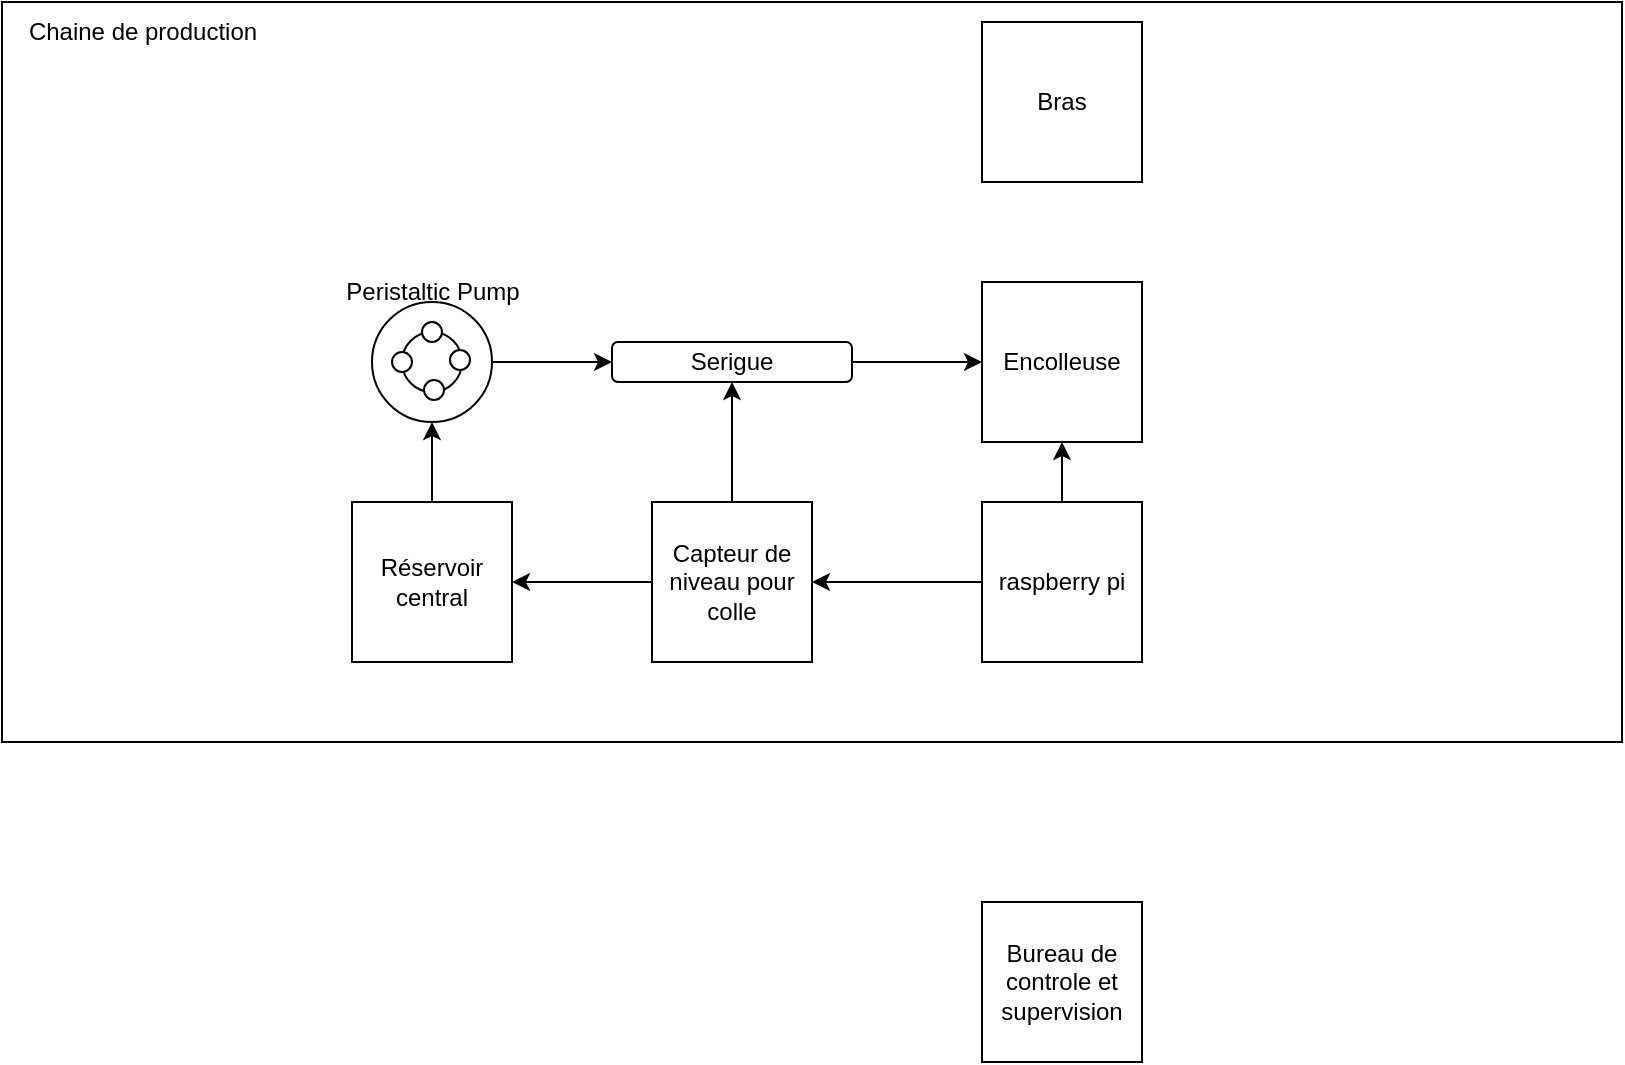 <mxfile version="26.0.13">
  <diagram name="Page-1" id="dKGNPrQp20S2oc_OehTf">
    <mxGraphModel dx="1674" dy="762" grid="1" gridSize="10" guides="1" tooltips="1" connect="1" arrows="1" fold="1" page="1" pageScale="1" pageWidth="850" pageHeight="1100" math="0" shadow="0">
      <root>
        <mxCell id="0" />
        <mxCell id="1" parent="0" />
        <mxCell id="VFK6MuSM5W3HrAx0-VE9-5" value="" style="group" vertex="1" connectable="0" parent="1">
          <mxGeometry x="30" y="340" width="810" height="370" as="geometry" />
        </mxCell>
        <mxCell id="VFK6MuSM5W3HrAx0-VE9-6" value="" style="group" vertex="1" connectable="0" parent="VFK6MuSM5W3HrAx0-VE9-5">
          <mxGeometry width="810" height="370.0" as="geometry" />
        </mxCell>
        <mxCell id="VFK6MuSM5W3HrAx0-VE9-3" value="" style="rounded=0;whiteSpace=wrap;html=1;" vertex="1" parent="VFK6MuSM5W3HrAx0-VE9-6">
          <mxGeometry width="810" height="370.0" as="geometry" />
        </mxCell>
        <mxCell id="VFK6MuSM5W3HrAx0-VE9-4" value="Chaine de production" style="text;html=1;align=center;verticalAlign=middle;resizable=0;points=[];autosize=1;strokeColor=none;fillColor=none;" vertex="1" parent="VFK6MuSM5W3HrAx0-VE9-6">
          <mxGeometry width="140" height="30" as="geometry" />
        </mxCell>
        <mxCell id="VFK6MuSM5W3HrAx0-VE9-7" value="Bras" style="whiteSpace=wrap;html=1;aspect=fixed;" vertex="1" parent="VFK6MuSM5W3HrAx0-VE9-6">
          <mxGeometry x="490" y="10" width="80" height="80" as="geometry" />
        </mxCell>
        <mxCell id="X8hCXNgWhETL42D7RwJg-40" style="edgeStyle=orthogonalEdgeStyle;rounded=0;orthogonalLoop=1;jettySize=auto;html=1;entryX=0.5;entryY=1;entryDx=0;entryDy=0;" parent="1" source="X8hCXNgWhETL42D7RwJg-11" target="X8hCXNgWhETL42D7RwJg-16" edge="1">
          <mxGeometry relative="1" as="geometry" />
        </mxCell>
        <mxCell id="X8hCXNgWhETL42D7RwJg-11" value="Réservoir central" style="whiteSpace=wrap;html=1;aspect=fixed;" parent="1" vertex="1">
          <mxGeometry x="205" y="590" width="80" height="80" as="geometry" />
        </mxCell>
        <mxCell id="X8hCXNgWhETL42D7RwJg-26" value="" style="group" parent="1" vertex="1" connectable="0">
          <mxGeometry x="215" y="490.0" width="60" height="60" as="geometry" />
        </mxCell>
        <mxCell id="X8hCXNgWhETL42D7RwJg-16" value="" style="ellipse;whiteSpace=wrap;html=1;aspect=fixed;" parent="X8hCXNgWhETL42D7RwJg-26" vertex="1">
          <mxGeometry width="60" height="60" as="geometry" />
        </mxCell>
        <mxCell id="X8hCXNgWhETL42D7RwJg-18" value="" style="ellipse;whiteSpace=wrap;html=1;aspect=fixed;" parent="X8hCXNgWhETL42D7RwJg-26" vertex="1">
          <mxGeometry x="15" y="15" width="30" height="30" as="geometry" />
        </mxCell>
        <mxCell id="X8hCXNgWhETL42D7RwJg-19" value="" style="ellipse;whiteSpace=wrap;html=1;aspect=fixed;" parent="X8hCXNgWhETL42D7RwJg-26" vertex="1">
          <mxGeometry x="25" y="10" width="10" height="10" as="geometry" />
        </mxCell>
        <mxCell id="X8hCXNgWhETL42D7RwJg-20" value="" style="ellipse;whiteSpace=wrap;html=1;aspect=fixed;" parent="X8hCXNgWhETL42D7RwJg-26" vertex="1">
          <mxGeometry x="10" y="25" width="10" height="10" as="geometry" />
        </mxCell>
        <mxCell id="X8hCXNgWhETL42D7RwJg-21" value="" style="ellipse;whiteSpace=wrap;html=1;aspect=fixed;" parent="X8hCXNgWhETL42D7RwJg-26" vertex="1">
          <mxGeometry x="39" y="24" width="10" height="10" as="geometry" />
        </mxCell>
        <mxCell id="X8hCXNgWhETL42D7RwJg-23" value="" style="ellipse;whiteSpace=wrap;html=1;aspect=fixed;" parent="X8hCXNgWhETL42D7RwJg-26" vertex="1">
          <mxGeometry x="26" y="39" width="10" height="10" as="geometry" />
        </mxCell>
        <mxCell id="X8hCXNgWhETL42D7RwJg-27" value="Peristaltic Pump" style="text;html=1;align=center;verticalAlign=middle;resizable=0;points=[];autosize=1;strokeColor=none;fillColor=none;" parent="1" vertex="1">
          <mxGeometry x="190" y="470" width="110" height="30" as="geometry" />
        </mxCell>
        <mxCell id="X8hCXNgWhETL42D7RwJg-28" value="Encolleuse" style="whiteSpace=wrap;html=1;aspect=fixed;" parent="1" vertex="1">
          <mxGeometry x="520" y="480" width="80" height="80" as="geometry" />
        </mxCell>
        <mxCell id="X8hCXNgWhETL42D7RwJg-39" style="edgeStyle=orthogonalEdgeStyle;rounded=0;orthogonalLoop=1;jettySize=auto;html=1;entryX=1;entryY=0.5;entryDx=0;entryDy=0;" parent="1" source="X8hCXNgWhETL42D7RwJg-34" target="X8hCXNgWhETL42D7RwJg-38" edge="1">
          <mxGeometry relative="1" as="geometry" />
        </mxCell>
        <mxCell id="X8hCXNgWhETL42D7RwJg-46" style="edgeStyle=orthogonalEdgeStyle;rounded=0;orthogonalLoop=1;jettySize=auto;html=1;entryX=0.5;entryY=1;entryDx=0;entryDy=0;" parent="1" source="X8hCXNgWhETL42D7RwJg-34" target="X8hCXNgWhETL42D7RwJg-28" edge="1">
          <mxGeometry relative="1" as="geometry" />
        </mxCell>
        <mxCell id="X8hCXNgWhETL42D7RwJg-34" value="raspberry pi" style="whiteSpace=wrap;html=1;aspect=fixed;" parent="1" vertex="1">
          <mxGeometry x="520" y="590" width="80" height="80" as="geometry" />
        </mxCell>
        <mxCell id="cMOBOkx_437ZodWoVgSr-1" style="edgeStyle=orthogonalEdgeStyle;rounded=0;orthogonalLoop=1;jettySize=auto;html=1;entryX=0.5;entryY=1;entryDx=0;entryDy=0;" parent="1" source="X8hCXNgWhETL42D7RwJg-38" target="X8hCXNgWhETL42D7RwJg-41" edge="1">
          <mxGeometry relative="1" as="geometry" />
        </mxCell>
        <mxCell id="cMOBOkx_437ZodWoVgSr-3" style="edgeStyle=orthogonalEdgeStyle;rounded=0;orthogonalLoop=1;jettySize=auto;html=1;" parent="1" source="X8hCXNgWhETL42D7RwJg-38" target="X8hCXNgWhETL42D7RwJg-11" edge="1">
          <mxGeometry relative="1" as="geometry" />
        </mxCell>
        <mxCell id="X8hCXNgWhETL42D7RwJg-38" value="Capteur de niveau pour colle" style="whiteSpace=wrap;html=1;aspect=fixed;" parent="1" vertex="1">
          <mxGeometry x="355.0" y="590" width="80" height="80" as="geometry" />
        </mxCell>
        <mxCell id="X8hCXNgWhETL42D7RwJg-43" style="edgeStyle=orthogonalEdgeStyle;rounded=0;orthogonalLoop=1;jettySize=auto;html=1;entryX=0;entryY=0.5;entryDx=0;entryDy=0;" parent="1" source="X8hCXNgWhETL42D7RwJg-41" target="X8hCXNgWhETL42D7RwJg-28" edge="1">
          <mxGeometry relative="1" as="geometry" />
        </mxCell>
        <mxCell id="X8hCXNgWhETL42D7RwJg-41" value="Serigue" style="rounded=1;whiteSpace=wrap;html=1;" parent="1" vertex="1">
          <mxGeometry x="335" y="510" width="120" height="20" as="geometry" />
        </mxCell>
        <mxCell id="X8hCXNgWhETL42D7RwJg-42" style="edgeStyle=orthogonalEdgeStyle;rounded=0;orthogonalLoop=1;jettySize=auto;html=1;entryX=0;entryY=0.5;entryDx=0;entryDy=0;" parent="1" source="X8hCXNgWhETL42D7RwJg-16" target="X8hCXNgWhETL42D7RwJg-41" edge="1">
          <mxGeometry relative="1" as="geometry" />
        </mxCell>
        <mxCell id="VFK6MuSM5W3HrAx0-VE9-2" value="Bureau de controle et supervision" style="whiteSpace=wrap;html=1;aspect=fixed;" vertex="1" parent="1">
          <mxGeometry x="520" y="790" width="80" height="80" as="geometry" />
        </mxCell>
      </root>
    </mxGraphModel>
  </diagram>
</mxfile>
